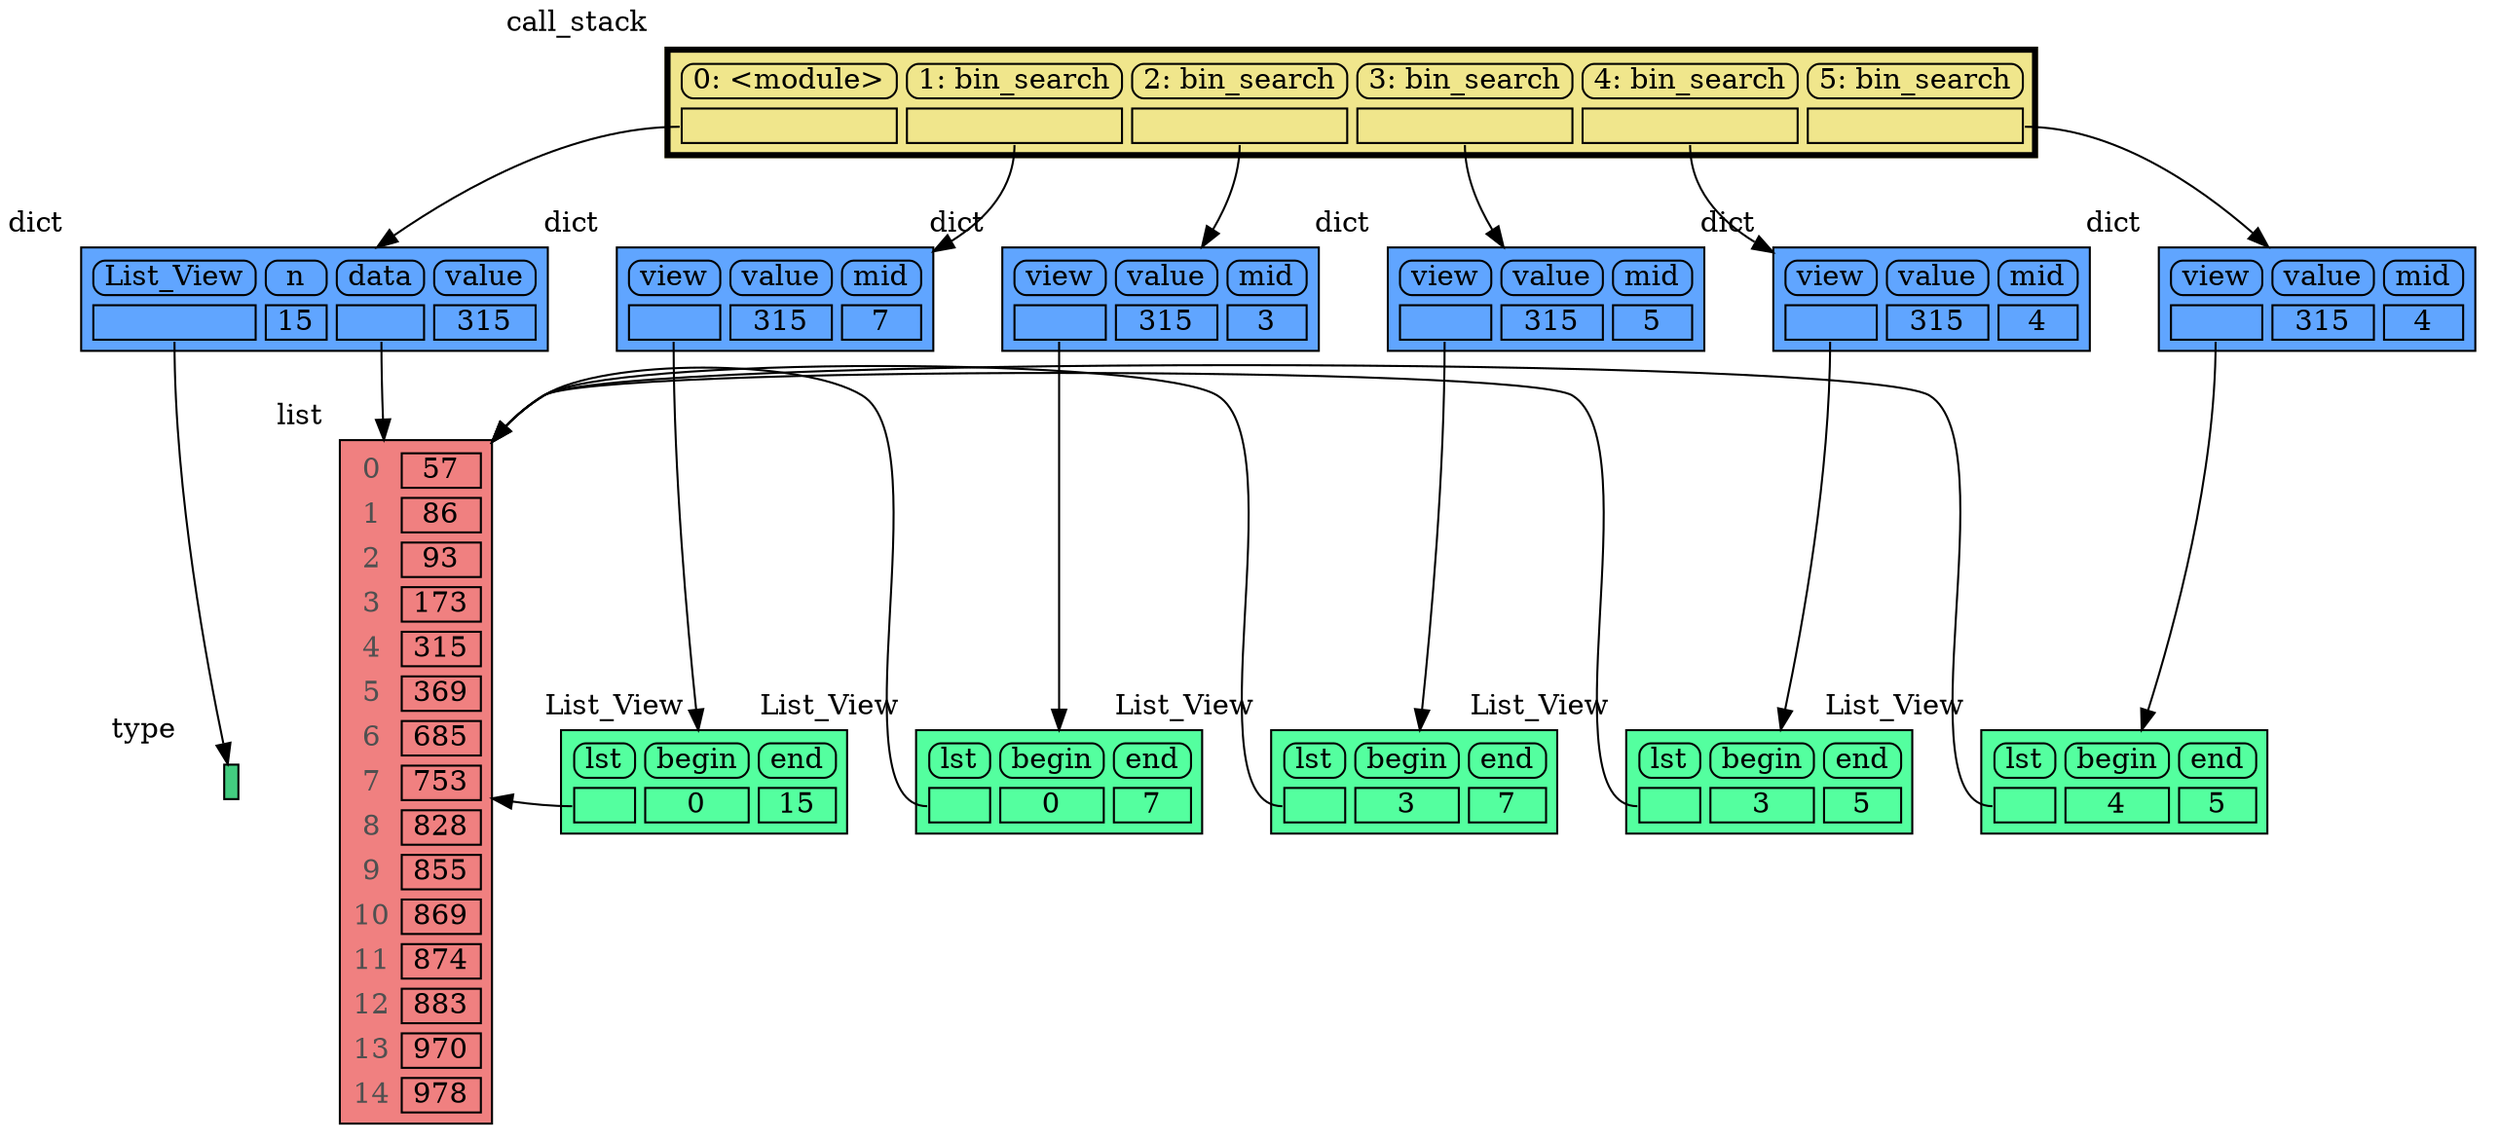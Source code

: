 digraph memory_graph {
	node [shape=plaintext]
	node503812928 [label=<
<TABLE BORDER="1" CELLBORDER="1" CELLSPACING="0" CELLPADDING="0" BGCOLOR="seagreen3" PORT="table">
    <TR><TD BORDER="0"> </TD></TR>
</TABLE>
> xlabel=type]
	node135036683707584 [label=<
<TABLE BORDER="1" CELLBORDER="1" CELLSPACING="5" CELLPADDING="0" BGCOLOR="lightcoral" PORT="table">
    <TR><TD BORDER="0"><font color="#505050">0</font></TD><TD BORDER="1"> 57 </TD></TR>
    <TR><TD BORDER="0"><font color="#505050">1</font></TD><TD BORDER="1"> 86 </TD></TR>
    <TR><TD BORDER="0"><font color="#505050">2</font></TD><TD BORDER="1"> 93 </TD></TR>
    <TR><TD BORDER="0"><font color="#505050">3</font></TD><TD BORDER="1"> 173 </TD></TR>
    <TR><TD BORDER="0"><font color="#505050">4</font></TD><TD BORDER="1"> 315 </TD></TR>
    <TR><TD BORDER="0"><font color="#505050">5</font></TD><TD BORDER="1"> 369 </TD></TR>
    <TR><TD BORDER="0"><font color="#505050">6</font></TD><TD BORDER="1"> 685 </TD></TR>
    <TR><TD BORDER="0"><font color="#505050">7</font></TD><TD BORDER="1"> 753 </TD></TR>
    <TR><TD BORDER="0"><font color="#505050">8</font></TD><TD BORDER="1"> 828 </TD></TR>
    <TR><TD BORDER="0"><font color="#505050">9</font></TD><TD BORDER="1"> 855 </TD></TR>
    <TR><TD BORDER="0"><font color="#505050">10</font></TD><TD BORDER="1"> 869 </TD></TR>
    <TR><TD BORDER="0"><font color="#505050">11</font></TD><TD BORDER="1"> 874 </TD></TR>
    <TR><TD BORDER="0"><font color="#505050">12</font></TD><TD BORDER="1"> 883 </TD></TR>
    <TR><TD BORDER="0"><font color="#505050">13</font></TD><TD BORDER="1"> 970 </TD></TR>
    <TR><TD BORDER="0"><font color="#505050">14</font></TD><TD BORDER="1"> 978 </TD></TR>
</TABLE>
> xlabel=list]
	node135036679814336 [label=<
<TABLE BORDER="1" CELLBORDER="1" CELLSPACING="5" CELLPADDING="0" BGCOLOR="#60a5ff" PORT="table">
    <TR><TD BORDER="1" STYLE="ROUNDED"> List_View </TD><TD BORDER="1" STYLE="ROUNDED"> n </TD><TD BORDER="1" STYLE="ROUNDED"> data </TD><TD BORDER="1" STYLE="ROUNDED"> value </TD></TR>
    <TR><TD BORDER="1" PORT="ref0"> </TD><TD BORDER="1"> 15 </TD><TD BORDER="1" PORT="ref1"> </TD><TD BORDER="1"> 315 </TD></TR>
</TABLE>
> xlabel=dict]
	node135036679814336:ref0 -> node503812928:table [style=solid]
	node135036679814336:ref1 -> node135036683707584:table [style=solid]
	node135036693460176 [label=<
<TABLE BORDER="1" CELLBORDER="1" CELLSPACING="5" CELLPADDING="0" BGCOLOR="seagreen1" PORT="table">
    <TR><TD BORDER="1" STYLE="ROUNDED"> lst </TD><TD BORDER="1" STYLE="ROUNDED"> begin </TD><TD BORDER="1" STYLE="ROUNDED"> end </TD></TR>
    <TR><TD BORDER="1" PORT="ref0"> </TD><TD BORDER="1"> 0 </TD><TD BORDER="1"> 15 </TD></TR>
</TABLE>
> xlabel=List_View]
	node135036693460176:ref0 -> node135036683707584:table [style=solid]
	node135036679814848 [label=<
<TABLE BORDER="1" CELLBORDER="1" CELLSPACING="5" CELLPADDING="0" BGCOLOR="#60a5ff" PORT="table">
    <TR><TD BORDER="1" STYLE="ROUNDED"> view </TD><TD BORDER="1" STYLE="ROUNDED"> value </TD><TD BORDER="1" STYLE="ROUNDED"> mid </TD></TR>
    <TR><TD BORDER="1" PORT="ref0"> </TD><TD BORDER="1"> 315 </TD><TD BORDER="1"> 7 </TD></TR>
</TABLE>
> xlabel=dict]
	node135036679814848:ref0 -> node135036693460176:table [style=solid]
	node135036680679056 [label=<
<TABLE BORDER="1" CELLBORDER="1" CELLSPACING="5" CELLPADDING="0" BGCOLOR="seagreen1" PORT="table">
    <TR><TD BORDER="1" STYLE="ROUNDED"> lst </TD><TD BORDER="1" STYLE="ROUNDED"> begin </TD><TD BORDER="1" STYLE="ROUNDED"> end </TD></TR>
    <TR><TD BORDER="1" PORT="ref0"> </TD><TD BORDER="1"> 0 </TD><TD BORDER="1"> 7 </TD></TR>
</TABLE>
> xlabel=List_View]
	node135036680679056:ref0 -> node135036683707584:table [style=solid]
	node135036679814976 [label=<
<TABLE BORDER="1" CELLBORDER="1" CELLSPACING="5" CELLPADDING="0" BGCOLOR="#60a5ff" PORT="table">
    <TR><TD BORDER="1" STYLE="ROUNDED"> view </TD><TD BORDER="1" STYLE="ROUNDED"> value </TD><TD BORDER="1" STYLE="ROUNDED"> mid </TD></TR>
    <TR><TD BORDER="1" PORT="ref0"> </TD><TD BORDER="1"> 315 </TD><TD BORDER="1"> 3 </TD></TR>
</TABLE>
> xlabel=dict]
	node135036679814976:ref0 -> node135036680679056:table [style=solid]
	node135036680679376 [label=<
<TABLE BORDER="1" CELLBORDER="1" CELLSPACING="5" CELLPADDING="0" BGCOLOR="seagreen1" PORT="table">
    <TR><TD BORDER="1" STYLE="ROUNDED"> lst </TD><TD BORDER="1" STYLE="ROUNDED"> begin </TD><TD BORDER="1" STYLE="ROUNDED"> end </TD></TR>
    <TR><TD BORDER="1" PORT="ref0"> </TD><TD BORDER="1"> 3 </TD><TD BORDER="1"> 7 </TD></TR>
</TABLE>
> xlabel=List_View]
	node135036680679376:ref0 -> node135036683707584:table [style=solid]
	node135036679815104 [label=<
<TABLE BORDER="1" CELLBORDER="1" CELLSPACING="5" CELLPADDING="0" BGCOLOR="#60a5ff" PORT="table">
    <TR><TD BORDER="1" STYLE="ROUNDED"> view </TD><TD BORDER="1" STYLE="ROUNDED"> value </TD><TD BORDER="1" STYLE="ROUNDED"> mid </TD></TR>
    <TR><TD BORDER="1" PORT="ref0"> </TD><TD BORDER="1"> 315 </TD><TD BORDER="1"> 5 </TD></TR>
</TABLE>
> xlabel=dict]
	node135036679815104:ref0 -> node135036680679376:table [style=solid]
	node135036679620768 [label=<
<TABLE BORDER="1" CELLBORDER="1" CELLSPACING="5" CELLPADDING="0" BGCOLOR="seagreen1" PORT="table">
    <TR><TD BORDER="1" STYLE="ROUNDED"> lst </TD><TD BORDER="1" STYLE="ROUNDED"> begin </TD><TD BORDER="1" STYLE="ROUNDED"> end </TD></TR>
    <TR><TD BORDER="1" PORT="ref0"> </TD><TD BORDER="1"> 3 </TD><TD BORDER="1"> 5 </TD></TR>
</TABLE>
> xlabel=List_View]
	node135036679620768:ref0 -> node135036683707584:table [style=solid]
	node135036679929984 [label=<
<TABLE BORDER="1" CELLBORDER="1" CELLSPACING="5" CELLPADDING="0" BGCOLOR="#60a5ff" PORT="table">
    <TR><TD BORDER="1" STYLE="ROUNDED"> view </TD><TD BORDER="1" STYLE="ROUNDED"> value </TD><TD BORDER="1" STYLE="ROUNDED"> mid </TD></TR>
    <TR><TD BORDER="1" PORT="ref0"> </TD><TD BORDER="1"> 315 </TD><TD BORDER="1"> 4 </TD></TR>
</TABLE>
> xlabel=dict]
	node135036679929984:ref0 -> node135036679620768:table [style=solid]
	node135036679621072 [label=<
<TABLE BORDER="1" CELLBORDER="1" CELLSPACING="5" CELLPADDING="0" BGCOLOR="seagreen1" PORT="table">
    <TR><TD BORDER="1" STYLE="ROUNDED"> lst </TD><TD BORDER="1" STYLE="ROUNDED"> begin </TD><TD BORDER="1" STYLE="ROUNDED"> end </TD></TR>
    <TR><TD BORDER="1" PORT="ref0"> </TD><TD BORDER="1"> 4 </TD><TD BORDER="1"> 5 </TD></TR>
</TABLE>
> xlabel=List_View]
	node135036679621072:ref0 -> node135036683707584:table [style=solid]
	node135036679930112 [label=<
<TABLE BORDER="1" CELLBORDER="1" CELLSPACING="5" CELLPADDING="0" BGCOLOR="#60a5ff" PORT="table">
    <TR><TD BORDER="1" STYLE="ROUNDED"> view </TD><TD BORDER="1" STYLE="ROUNDED"> value </TD><TD BORDER="1" STYLE="ROUNDED"> mid </TD></TR>
    <TR><TD BORDER="1" PORT="ref0"> </TD><TD BORDER="1"> 315 </TD><TD BORDER="1"> 4 </TD></TR>
</TABLE>
> xlabel=dict]
	node135036679930112:ref0 -> node135036679621072:table [style=solid]
	node135036679901008 [label=<
<TABLE BORDER="3" CELLBORDER="1" CELLSPACING="5" CELLPADDING="0" BGCOLOR="khaki" PORT="table">
    <TR><TD BORDER="1" STYLE="ROUNDED"> 0: &lt;module&gt; </TD><TD BORDER="1" STYLE="ROUNDED"> 1: bin_search </TD><TD BORDER="1" STYLE="ROUNDED"> 2: bin_search </TD><TD BORDER="1" STYLE="ROUNDED"> 3: bin_search </TD><TD BORDER="1" STYLE="ROUNDED"> 4: bin_search </TD><TD BORDER="1" STYLE="ROUNDED"> 5: bin_search </TD></TR>
    <TR><TD BORDER="1" PORT="ref0"> </TD><TD BORDER="1" PORT="ref1"> </TD><TD BORDER="1" PORT="ref2"> </TD><TD BORDER="1" PORT="ref3"> </TD><TD BORDER="1" PORT="ref4"> </TD><TD BORDER="1" PORT="ref5"> </TD></TR>
</TABLE>
> xlabel=call_stack]
	node135036679901008:ref0 -> node135036679814336:table [style=solid]
	node135036679901008:ref1 -> node135036679814848:table [style=solid]
	node135036679901008:ref2 -> node135036679814976:table [style=solid]
	node135036679901008:ref3 -> node135036679815104:table [style=solid]
	node135036679901008:ref4 -> node135036679929984:table [style=solid]
	node135036679901008:ref5 -> node135036679930112:table [style=solid]
subgraph { rank=same; node135036679814336 -> node135036679814848 -> node135036679814976 -> node135036679815104 -> node135036679929984 -> node135036679930112[weight=10, style=invis]; }
subgraph { rank=same; node503812928 -> node135036683707584 -> node135036693460176 -> node135036680679056 -> node135036680679376 -> node135036679620768 -> node135036679621072[weight=10, style=invis]; }
}
